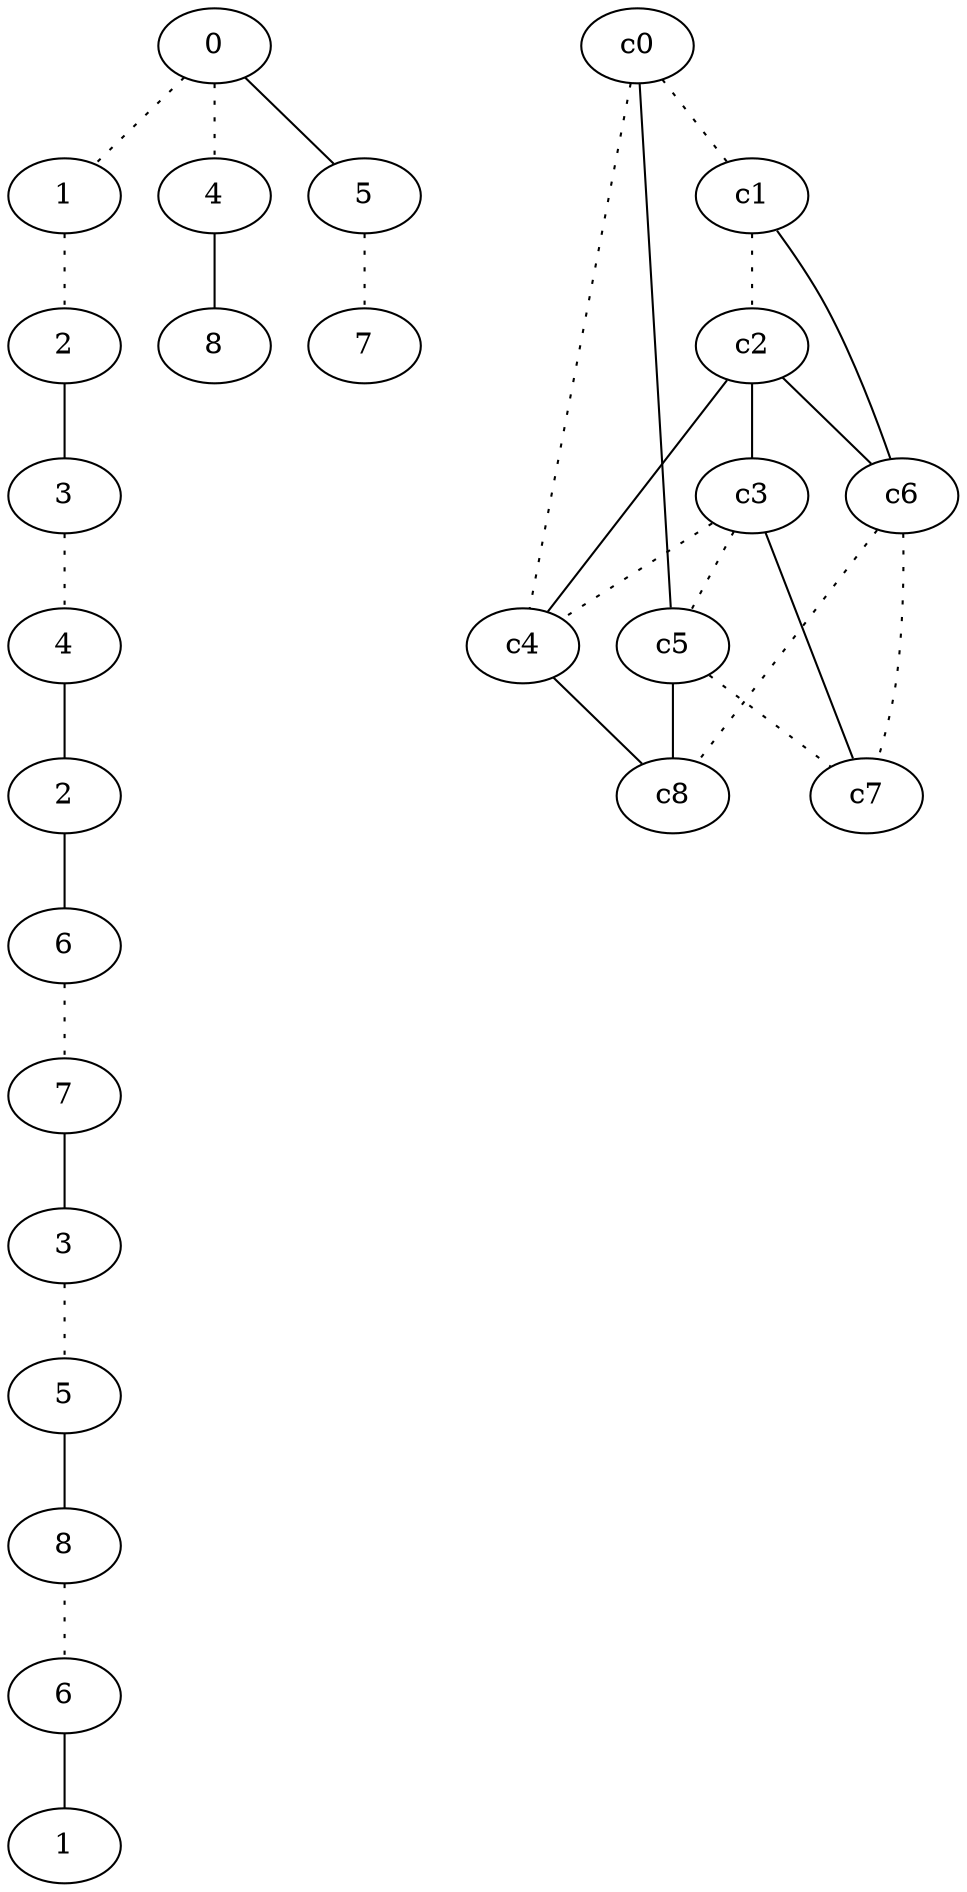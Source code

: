 graph {
a0[label=0];
a1[label=1];
a2[label=2];
a3[label=3];
a4[label=4];
a5[label=2];
a6[label=6];
a7[label=7];
a8[label=3];
a9[label=5];
a10[label=8];
a11[label=6];
a12[label=1];
a13[label=4];
a14[label=8];
a15[label=5];
a16[label=7];
a0 -- a1 [style=dotted];
a0 -- a13 [style=dotted];
a0 -- a15;
a1 -- a2 [style=dotted];
a2 -- a3;
a3 -- a4 [style=dotted];
a4 -- a5;
a5 -- a6;
a6 -- a7 [style=dotted];
a7 -- a8;
a8 -- a9 [style=dotted];
a9 -- a10;
a10 -- a11 [style=dotted];
a11 -- a12;
a13 -- a14;
a15 -- a16 [style=dotted];
c0 -- c1 [style=dotted];
c0 -- c4 [style=dotted];
c0 -- c5;
c1 -- c2 [style=dotted];
c1 -- c6;
c2 -- c3;
c2 -- c4;
c2 -- c6;
c3 -- c4 [style=dotted];
c3 -- c5 [style=dotted];
c3 -- c7;
c4 -- c8;
c5 -- c7 [style=dotted];
c5 -- c8;
c6 -- c7 [style=dotted];
c6 -- c8 [style=dotted];
}
